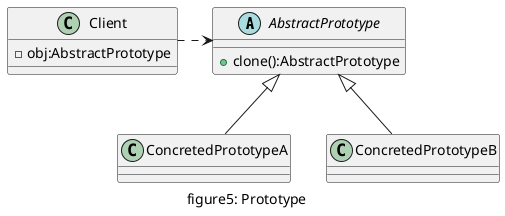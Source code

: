 @startuml "figure5_prototype"
caption figure5: Prototype
abstract class AbstractPrototype{
    + clone():AbstractPrototype
}
class ConcretedPrototypeA{}
class ConcretedPrototypeB{}
class Client{
    - obj:AbstractPrototype
}

AbstractPrototype <|-- ConcretedPrototypeA
AbstractPrototype <|-- ConcretedPrototypeB
Client .right.> AbstractPrototype
@enduml